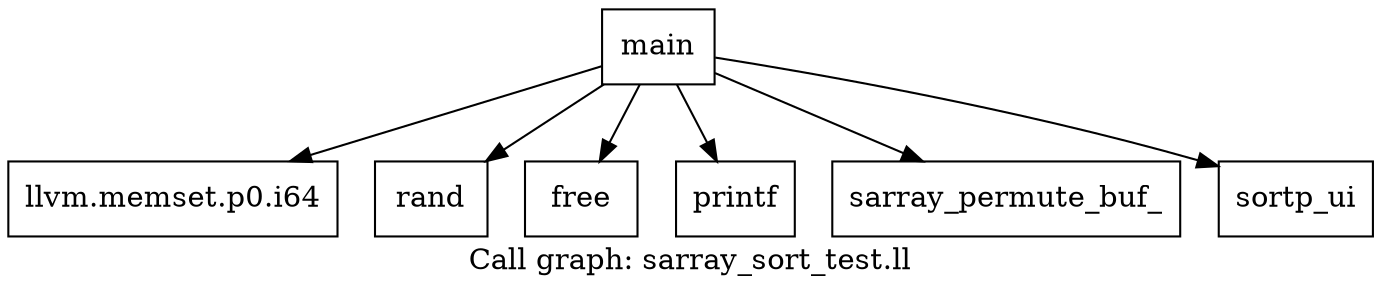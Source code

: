 digraph "Call graph: sarray_sort_test.ll" {
	label="Call graph: sarray_sort_test.ll";

	Node0x55e1b931c420 [shape=record,label="{main}"];
	Node0x55e1b931c420 -> Node0x55e1b932dd80;
	Node0x55e1b931c420 -> Node0x55e1b932de00;
	Node0x55e1b931c420 -> Node0x55e1b931cc40;
	Node0x55e1b931c420 -> Node0x55e1b931cc00;
	Node0x55e1b931c420 -> Node0x55e1b931cb80;
	Node0x55e1b931c420 -> Node0x55e1b931cb00;
	Node0x55e1b932dd80 [shape=record,label="{llvm.memset.p0.i64}"];
	Node0x55e1b932de00 [shape=record,label="{rand}"];
	Node0x55e1b931cb00 [shape=record,label="{sortp_ui}"];
	Node0x55e1b931cb80 [shape=record,label="{sarray_permute_buf_}"];
	Node0x55e1b931cc00 [shape=record,label="{printf}"];
	Node0x55e1b931cc40 [shape=record,label="{free}"];
}
